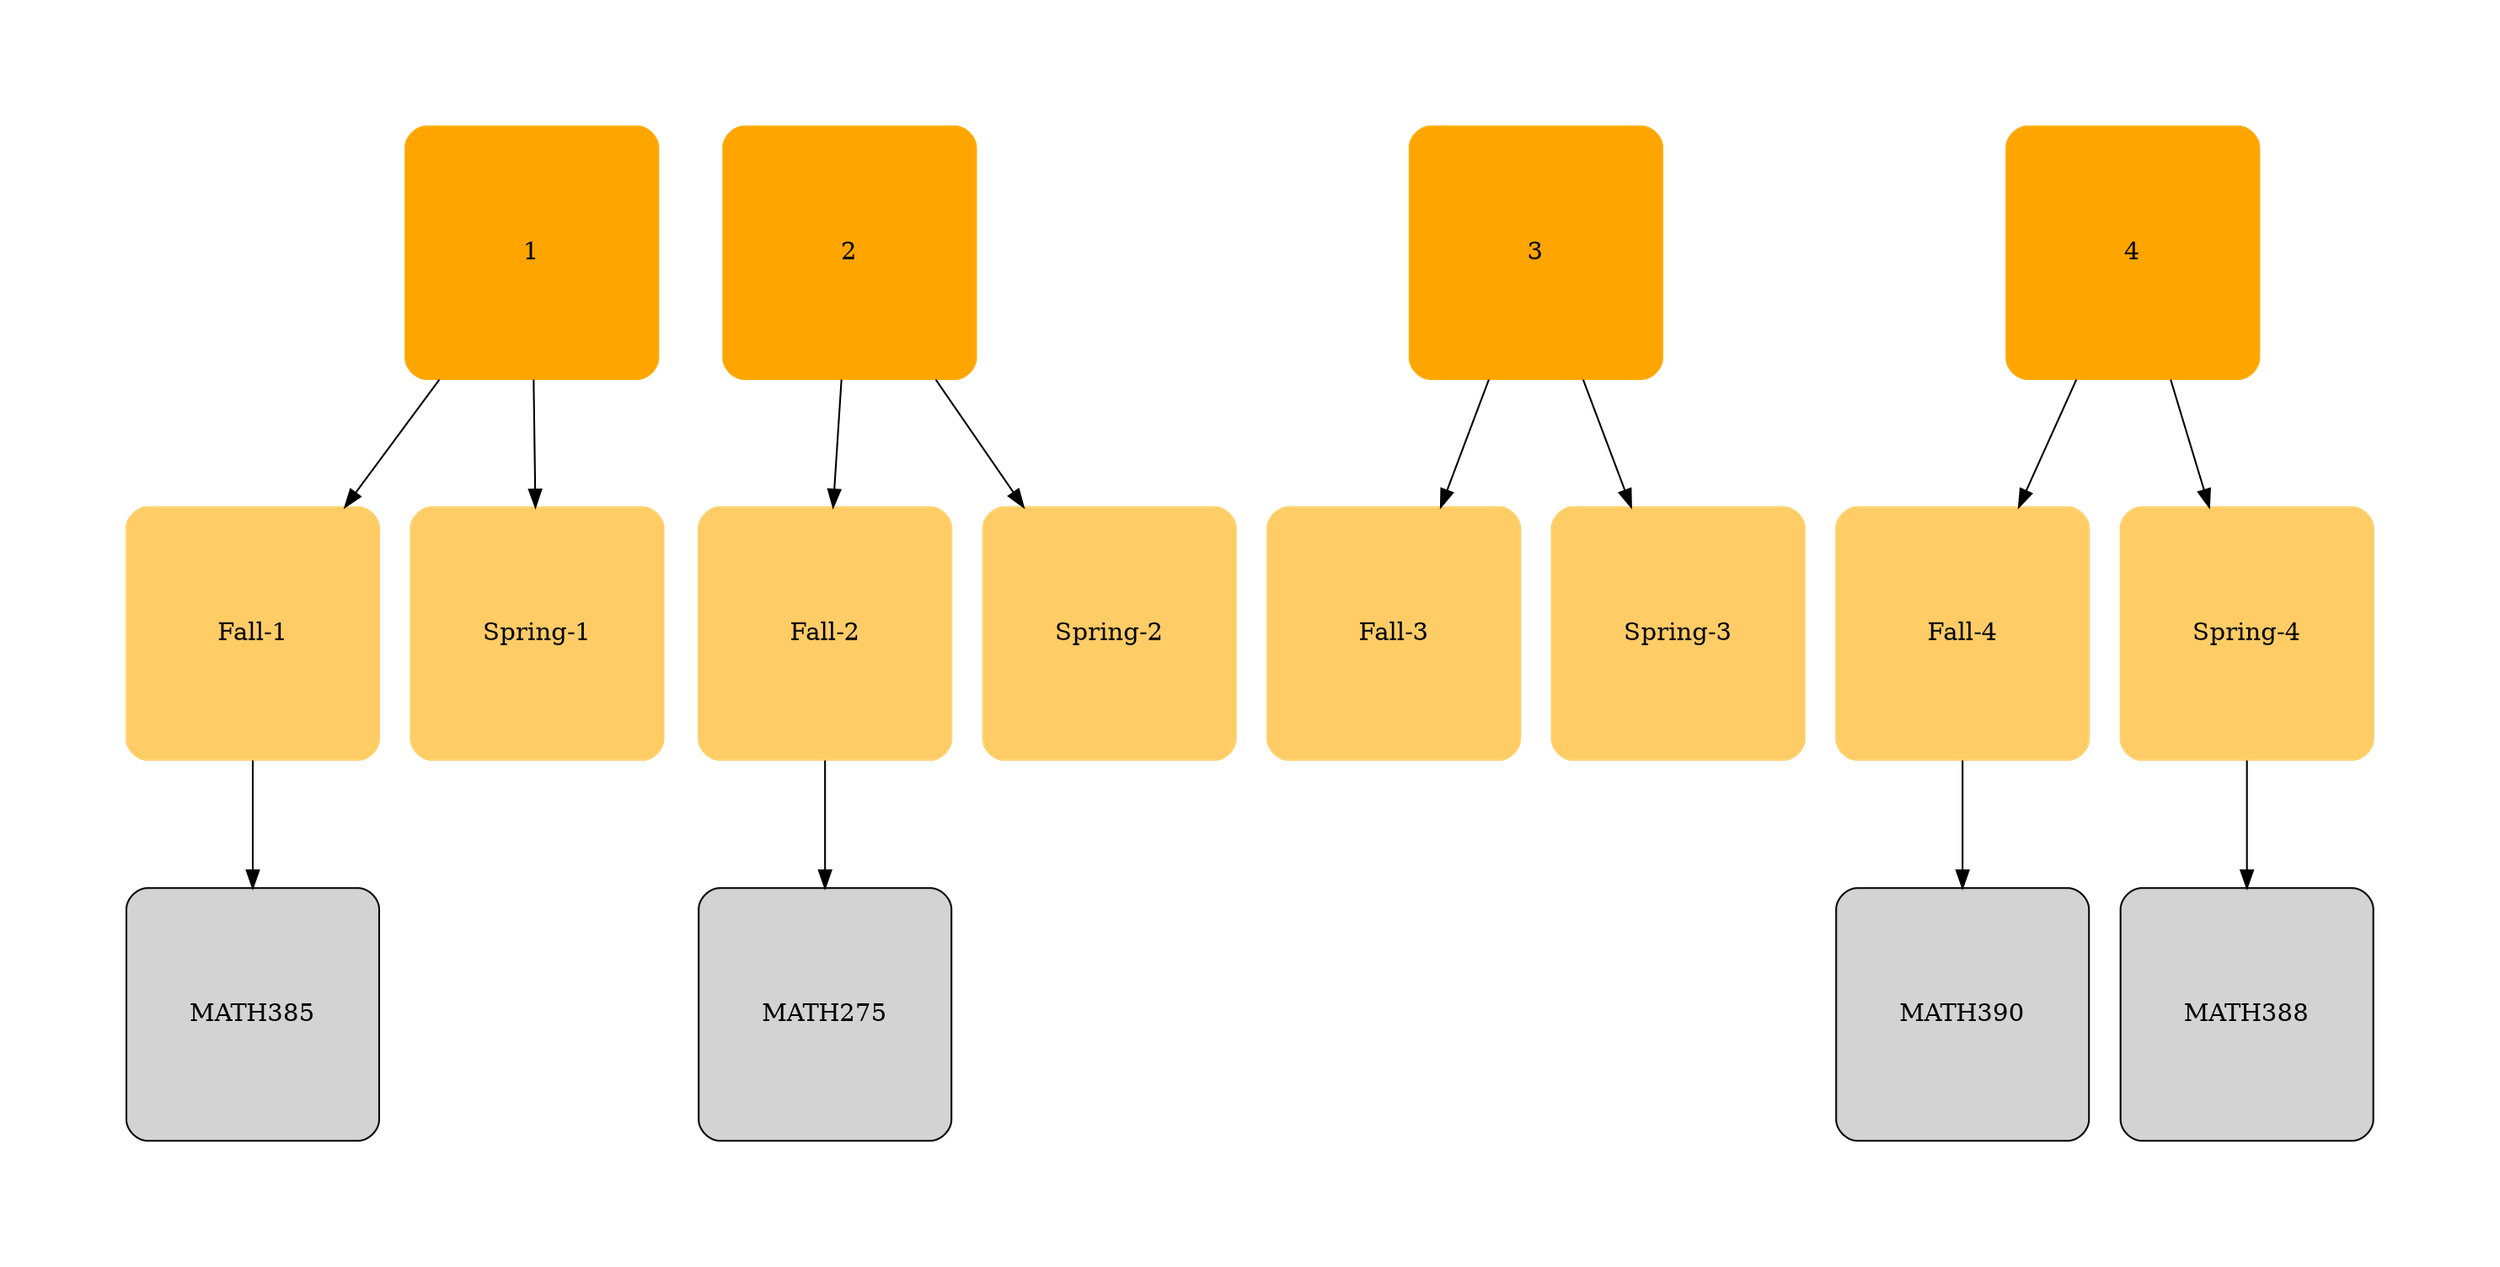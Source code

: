 digraph {
  graph [bgcolor="transparent" rankdir="TB" pad=1 compound="true" forcelabels="true"]
  node [shape="square" style="rounded,filled" width=2 fixedsize="shape"]
  edge [minlen=2]
  1 [color="orange"]
  "Fall-1" [color="#FFCC66"]
  "Spring-1" [color="#FFCC66"]
  2 [color="orange"]
  "Fall-2" [color="#FFCC66"]
  "Spring-2" [color="#FFCC66"]
  3 [color="orange"]
  "Fall-3" [color="#FFCC66"]
  "Spring-3" [color="#FFCC66"]
  4 [color="orange"]
  "Fall-4" [color="#FFCC66"]
  "Spring-4" [color="#FFCC66"]
  1 -> "Fall-1"
  1 -> "Spring-1"
  2 -> "Fall-2"
  2 -> "Spring-2"
  3 -> "Fall-3"
  3 -> "Spring-3"
  4 -> "Fall-4"
  4 -> "Spring-4"
  "Fall-1" -> "MATH385"
  "Fall-2" -> "MATH275"
  "Spring-4" -> "MATH388"
  "Fall-4" -> "MATH390"
}
